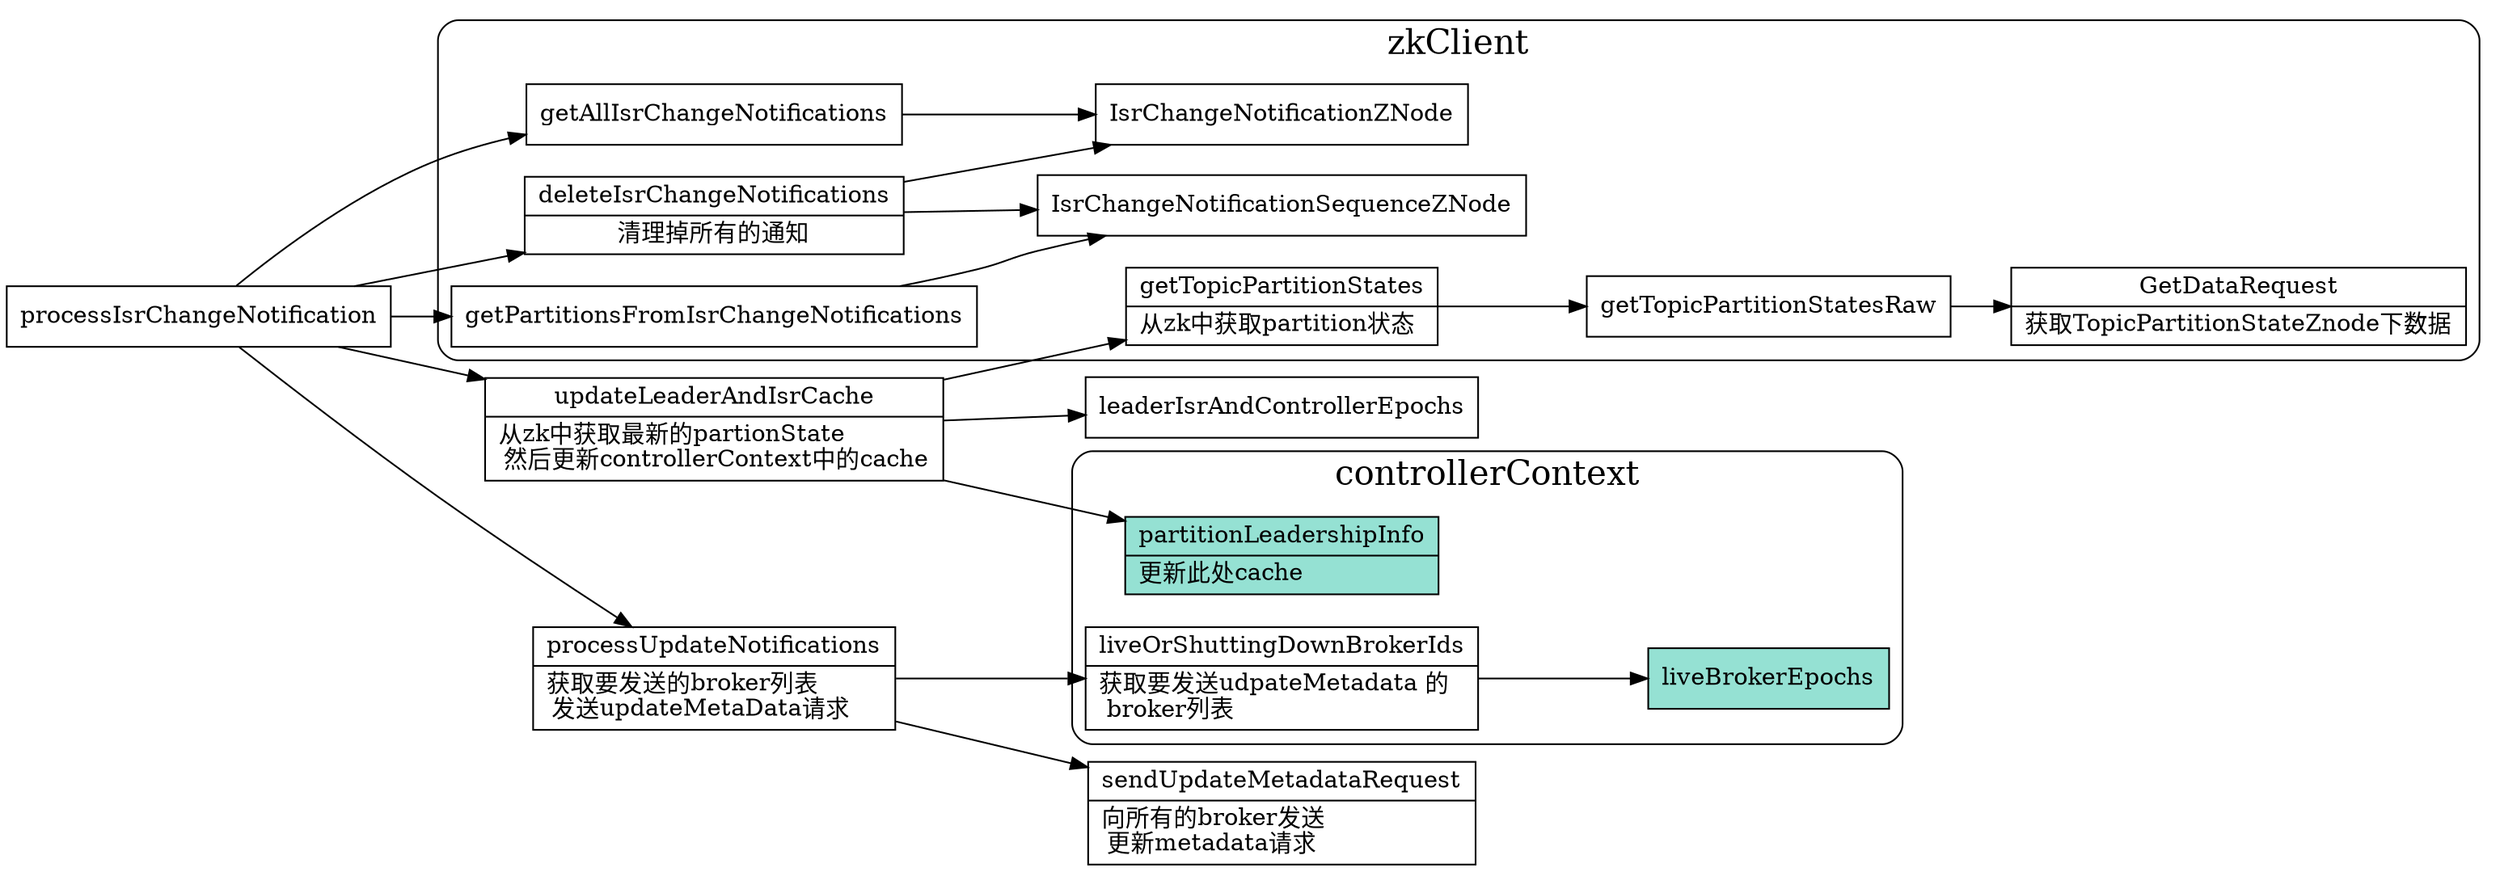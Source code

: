 digraph isrchange {
  node[shape=box;];
  newrank=true;
  rankdir=LR;
  subgraph cluster_controllerContext {
    graph[label="controllerContext";fontsize=20;style=rounded];
    liveBrokerEpochs[
      fillcolor="#95e1d3";
      style=filled;
      shape="record";
      label="{{
        liveBrokerEpochs
      }}";
    ];
    partitionLeadershipInfo[
      fillcolor="#95e1d3";
      style=filled;
      shape="record";
      label="{{
        partitionLeadershipInfo
      }}";
    ];
    liveOrShuttingDownBrokerIds -> liveBrokerEpochs;
    partitionLeadershipInfo;
    partitionLeadershipInfo[
      shape="record";
      label="{{
        partitionLeadershipInfo|
        更新此处cache\l
      }}";
    ];
    liveOrShuttingDownBrokerIds[
      shape="record";
      label="{{
        liveOrShuttingDownBrokerIds|
        获取要发送udpateMetadata 的\l
        broker列表\l
      }}";
    ];
  };
  subgraph cluster_zkClient {
    graph[label="zkClient";fontsize=20;style=rounded];
    getAllIsrChangeNotifications;
    getPartitionsFromIsrChangeNotifications;
    getTopicPartitionStates[
      shape="record";
      label="{{
        getTopicPartitionStates|
        从zk中获取partition状态\l
      }}";
    ];
    getTopicPartitionStates -> getTopicPartitionStatesRaw ->GetDataRequest;
    GetDataRequest[
      shape="record";
      label="{{
        GetDataRequest|
        获取TopicPartitionStateZnode下数据
      }}";
    ];
    deleteIsrChangeNotifications[
      shape="record";
      label="{{
        deleteIsrChangeNotifications|
        清理掉所有的通知
      }}";
    ];
    deleteIsrChangeNotifications -> {
      IsrChangeNotificationSequenceZNode;
      IsrChangeNotificationZNode;
    };
    getPartitionsFromIsrChangeNotifications;
    getPartitionsFromIsrChangeNotifications -> IsrChangeNotificationSequenceZNode;
    getAllIsrChangeNotifications -> IsrChangeNotificationZNode
  };

  processIsrChangeNotification -> {
    getAllIsrChangeNotifications;
    getPartitionsFromIsrChangeNotifications;
    updateLeaderAndIsrCache;
    processUpdateNotifications;
    deleteIsrChangeNotifications;
  }
  updateLeaderAndIsrCache[
    shape="record";
    label="{{
      updateLeaderAndIsrCache|
      从zk中获取最新的partionState\l
      然后更新controllerContext中的cache\l
    }}";
  ];
  sendUpdateMetadataRequest[
    shape="record";
    label="{{
      sendUpdateMetadataRequest|
      向所有的broker发送\l 
      更新metadata请求 \l
    }}";
  ];
  processUpdateNotifications[
    shape="record";
    label="{{
      processUpdateNotifications|
      获取要发送的broker列表\l
      发送updateMetaData请求\l
    }}";
  ];
  updateLeaderAndIsrCache -> {
    getTopicPartitionStates;
    leaderIsrAndControllerEpochs;
    partitionLeadershipInfo;
  }
  processUpdateNotifications -> {
    liveOrShuttingDownBrokerIds;
    sendUpdateMetadataRequest;
  }
}
